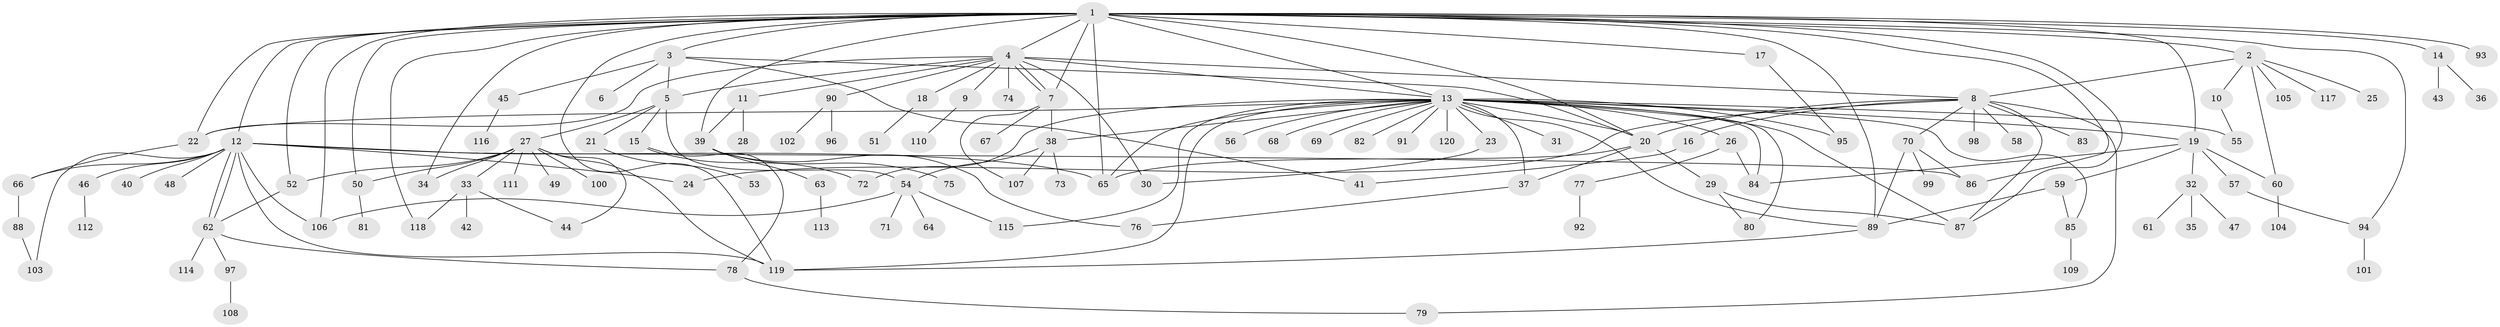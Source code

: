 // coarse degree distribution, {1: 0.5972222222222222, 23: 0.013888888888888888, 3: 0.041666666666666664, 9: 0.013888888888888888, 2: 0.19444444444444445, 5: 0.027777777777777776, 6: 0.041666666666666664, 17: 0.013888888888888888, 4: 0.041666666666666664, 13: 0.013888888888888888}
// Generated by graph-tools (version 1.1) at 2025/50/03/04/25 21:50:31]
// undirected, 120 vertices, 177 edges
graph export_dot {
graph [start="1"]
  node [color=gray90,style=filled];
  1;
  2;
  3;
  4;
  5;
  6;
  7;
  8;
  9;
  10;
  11;
  12;
  13;
  14;
  15;
  16;
  17;
  18;
  19;
  20;
  21;
  22;
  23;
  24;
  25;
  26;
  27;
  28;
  29;
  30;
  31;
  32;
  33;
  34;
  35;
  36;
  37;
  38;
  39;
  40;
  41;
  42;
  43;
  44;
  45;
  46;
  47;
  48;
  49;
  50;
  51;
  52;
  53;
  54;
  55;
  56;
  57;
  58;
  59;
  60;
  61;
  62;
  63;
  64;
  65;
  66;
  67;
  68;
  69;
  70;
  71;
  72;
  73;
  74;
  75;
  76;
  77;
  78;
  79;
  80;
  81;
  82;
  83;
  84;
  85;
  86;
  87;
  88;
  89;
  90;
  91;
  92;
  93;
  94;
  95;
  96;
  97;
  98;
  99;
  100;
  101;
  102;
  103;
  104;
  105;
  106;
  107;
  108;
  109;
  110;
  111;
  112;
  113;
  114;
  115;
  116;
  117;
  118;
  119;
  120;
  1 -- 2;
  1 -- 3;
  1 -- 4;
  1 -- 7;
  1 -- 12;
  1 -- 13;
  1 -- 14;
  1 -- 17;
  1 -- 19;
  1 -- 20;
  1 -- 22;
  1 -- 34;
  1 -- 39;
  1 -- 50;
  1 -- 52;
  1 -- 65;
  1 -- 86;
  1 -- 87;
  1 -- 89;
  1 -- 93;
  1 -- 94;
  1 -- 106;
  1 -- 118;
  1 -- 119;
  2 -- 8;
  2 -- 10;
  2 -- 25;
  2 -- 60;
  2 -- 105;
  2 -- 117;
  3 -- 5;
  3 -- 6;
  3 -- 20;
  3 -- 41;
  3 -- 45;
  4 -- 5;
  4 -- 7;
  4 -- 7;
  4 -- 8;
  4 -- 9;
  4 -- 11;
  4 -- 13;
  4 -- 18;
  4 -- 22;
  4 -- 30;
  4 -- 74;
  4 -- 90;
  5 -- 15;
  5 -- 21;
  5 -- 27;
  5 -- 54;
  7 -- 38;
  7 -- 67;
  7 -- 107;
  8 -- 16;
  8 -- 20;
  8 -- 24;
  8 -- 58;
  8 -- 70;
  8 -- 79;
  8 -- 83;
  8 -- 87;
  8 -- 98;
  9 -- 110;
  10 -- 55;
  11 -- 28;
  11 -- 39;
  12 -- 24;
  12 -- 40;
  12 -- 46;
  12 -- 48;
  12 -- 62;
  12 -- 62;
  12 -- 65;
  12 -- 66;
  12 -- 86;
  12 -- 103;
  12 -- 106;
  12 -- 119;
  13 -- 19;
  13 -- 20;
  13 -- 22;
  13 -- 23;
  13 -- 26;
  13 -- 31;
  13 -- 37;
  13 -- 38;
  13 -- 55;
  13 -- 56;
  13 -- 65;
  13 -- 68;
  13 -- 69;
  13 -- 72;
  13 -- 80;
  13 -- 82;
  13 -- 84;
  13 -- 85;
  13 -- 87;
  13 -- 89;
  13 -- 91;
  13 -- 95;
  13 -- 115;
  13 -- 119;
  13 -- 120;
  14 -- 36;
  14 -- 43;
  15 -- 72;
  15 -- 78;
  16 -- 41;
  17 -- 95;
  18 -- 51;
  19 -- 32;
  19 -- 57;
  19 -- 59;
  19 -- 60;
  19 -- 84;
  20 -- 29;
  20 -- 37;
  20 -- 65;
  21 -- 53;
  22 -- 66;
  23 -- 30;
  26 -- 77;
  26 -- 84;
  27 -- 33;
  27 -- 34;
  27 -- 44;
  27 -- 49;
  27 -- 50;
  27 -- 52;
  27 -- 100;
  27 -- 111;
  27 -- 119;
  29 -- 80;
  29 -- 87;
  32 -- 35;
  32 -- 47;
  32 -- 61;
  33 -- 42;
  33 -- 44;
  33 -- 118;
  37 -- 76;
  38 -- 54;
  38 -- 73;
  38 -- 107;
  39 -- 63;
  39 -- 75;
  39 -- 76;
  45 -- 116;
  46 -- 112;
  50 -- 81;
  52 -- 62;
  54 -- 64;
  54 -- 71;
  54 -- 106;
  54 -- 115;
  57 -- 94;
  59 -- 85;
  59 -- 89;
  60 -- 104;
  62 -- 78;
  62 -- 97;
  62 -- 114;
  63 -- 113;
  66 -- 88;
  70 -- 86;
  70 -- 89;
  70 -- 99;
  77 -- 92;
  78 -- 79;
  85 -- 109;
  88 -- 103;
  89 -- 119;
  90 -- 96;
  90 -- 102;
  94 -- 101;
  97 -- 108;
}
